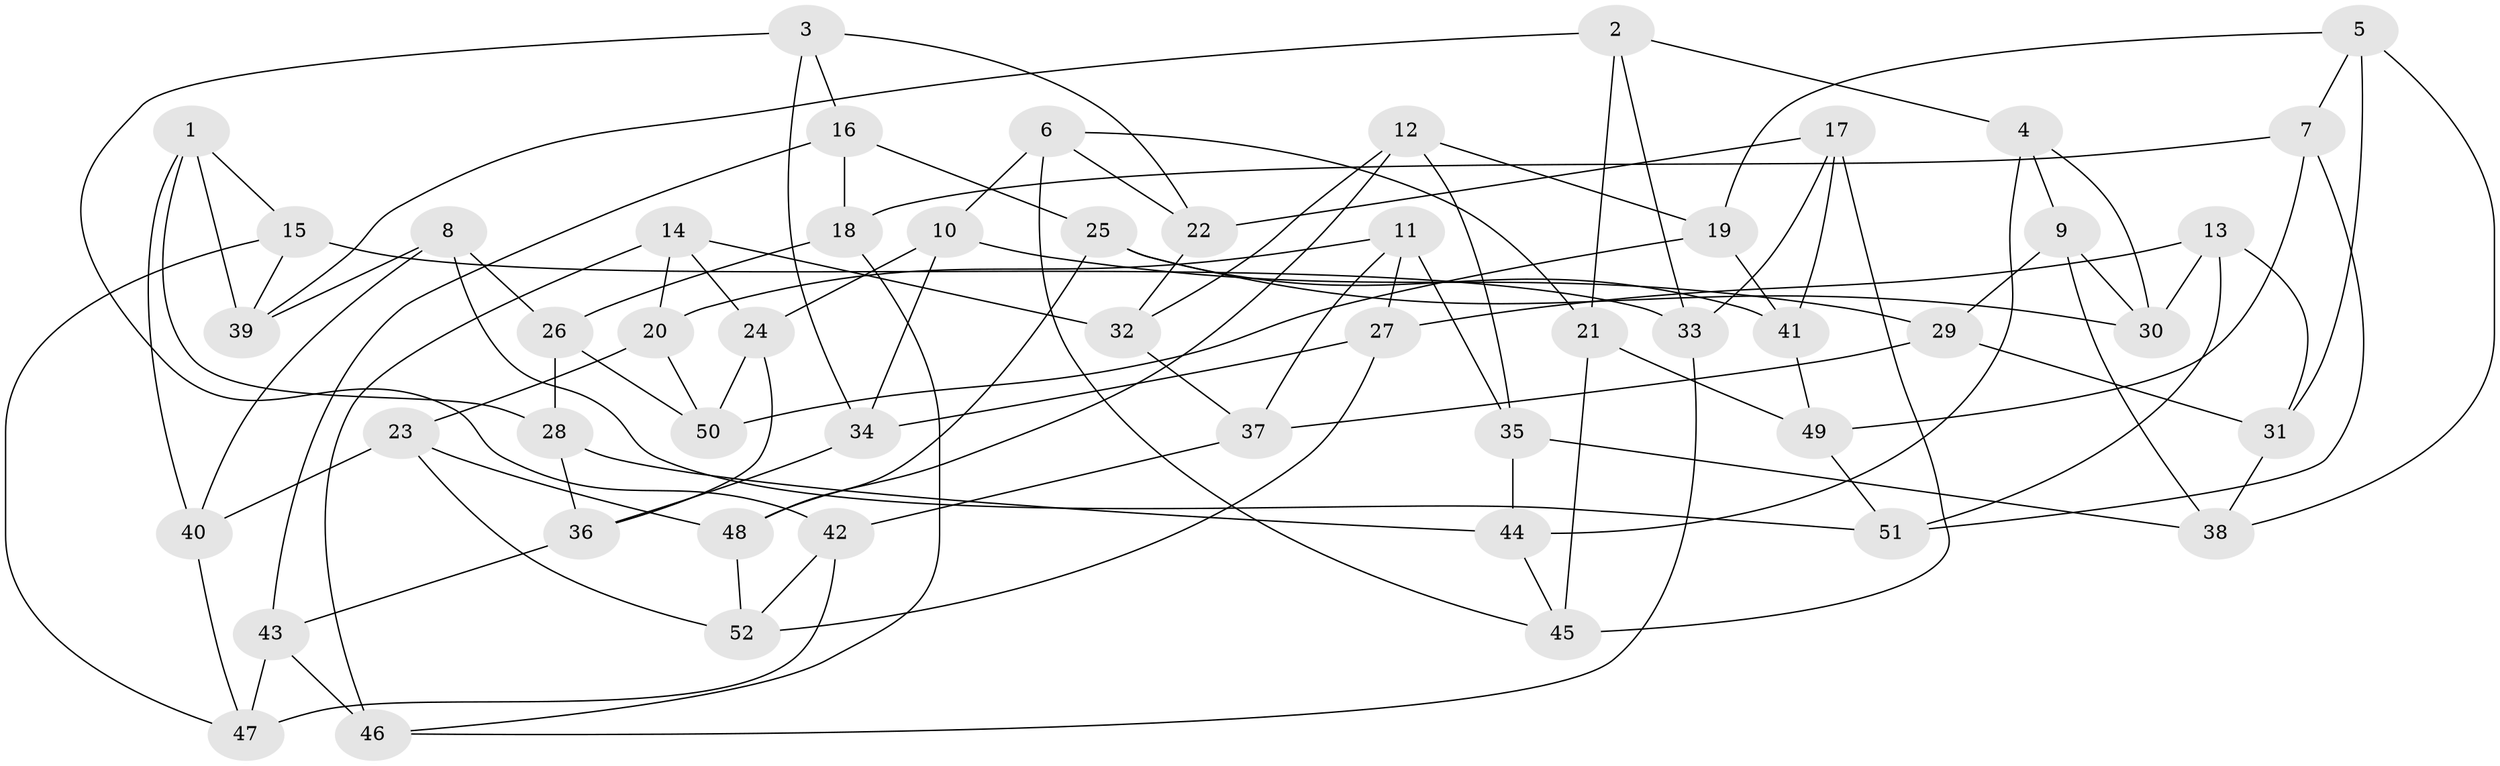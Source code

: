 // coarse degree distribution, {5: 0.3, 6: 0.43333333333333335, 4: 0.16666666666666666, 3: 0.1}
// Generated by graph-tools (version 1.1) at 2025/52/02/27/25 19:52:33]
// undirected, 52 vertices, 104 edges
graph export_dot {
graph [start="1"]
  node [color=gray90,style=filled];
  1;
  2;
  3;
  4;
  5;
  6;
  7;
  8;
  9;
  10;
  11;
  12;
  13;
  14;
  15;
  16;
  17;
  18;
  19;
  20;
  21;
  22;
  23;
  24;
  25;
  26;
  27;
  28;
  29;
  30;
  31;
  32;
  33;
  34;
  35;
  36;
  37;
  38;
  39;
  40;
  41;
  42;
  43;
  44;
  45;
  46;
  47;
  48;
  49;
  50;
  51;
  52;
  1 -- 39;
  1 -- 15;
  1 -- 28;
  1 -- 40;
  2 -- 39;
  2 -- 33;
  2 -- 4;
  2 -- 21;
  3 -- 22;
  3 -- 34;
  3 -- 42;
  3 -- 16;
  4 -- 44;
  4 -- 9;
  4 -- 30;
  5 -- 38;
  5 -- 31;
  5 -- 19;
  5 -- 7;
  6 -- 22;
  6 -- 45;
  6 -- 10;
  6 -- 21;
  7 -- 18;
  7 -- 49;
  7 -- 51;
  8 -- 39;
  8 -- 40;
  8 -- 26;
  8 -- 51;
  9 -- 38;
  9 -- 29;
  9 -- 30;
  10 -- 24;
  10 -- 34;
  10 -- 29;
  11 -- 20;
  11 -- 35;
  11 -- 37;
  11 -- 27;
  12 -- 48;
  12 -- 32;
  12 -- 19;
  12 -- 35;
  13 -- 31;
  13 -- 51;
  13 -- 27;
  13 -- 30;
  14 -- 32;
  14 -- 46;
  14 -- 20;
  14 -- 24;
  15 -- 47;
  15 -- 33;
  15 -- 39;
  16 -- 43;
  16 -- 18;
  16 -- 25;
  17 -- 41;
  17 -- 33;
  17 -- 22;
  17 -- 45;
  18 -- 46;
  18 -- 26;
  19 -- 41;
  19 -- 50;
  20 -- 23;
  20 -- 50;
  21 -- 49;
  21 -- 45;
  22 -- 32;
  23 -- 52;
  23 -- 48;
  23 -- 40;
  24 -- 50;
  24 -- 36;
  25 -- 41;
  25 -- 48;
  25 -- 30;
  26 -- 50;
  26 -- 28;
  27 -- 52;
  27 -- 34;
  28 -- 44;
  28 -- 36;
  29 -- 31;
  29 -- 37;
  31 -- 38;
  32 -- 37;
  33 -- 46;
  34 -- 36;
  35 -- 44;
  35 -- 38;
  36 -- 43;
  37 -- 42;
  40 -- 47;
  41 -- 49;
  42 -- 52;
  42 -- 47;
  43 -- 47;
  43 -- 46;
  44 -- 45;
  48 -- 52;
  49 -- 51;
}
